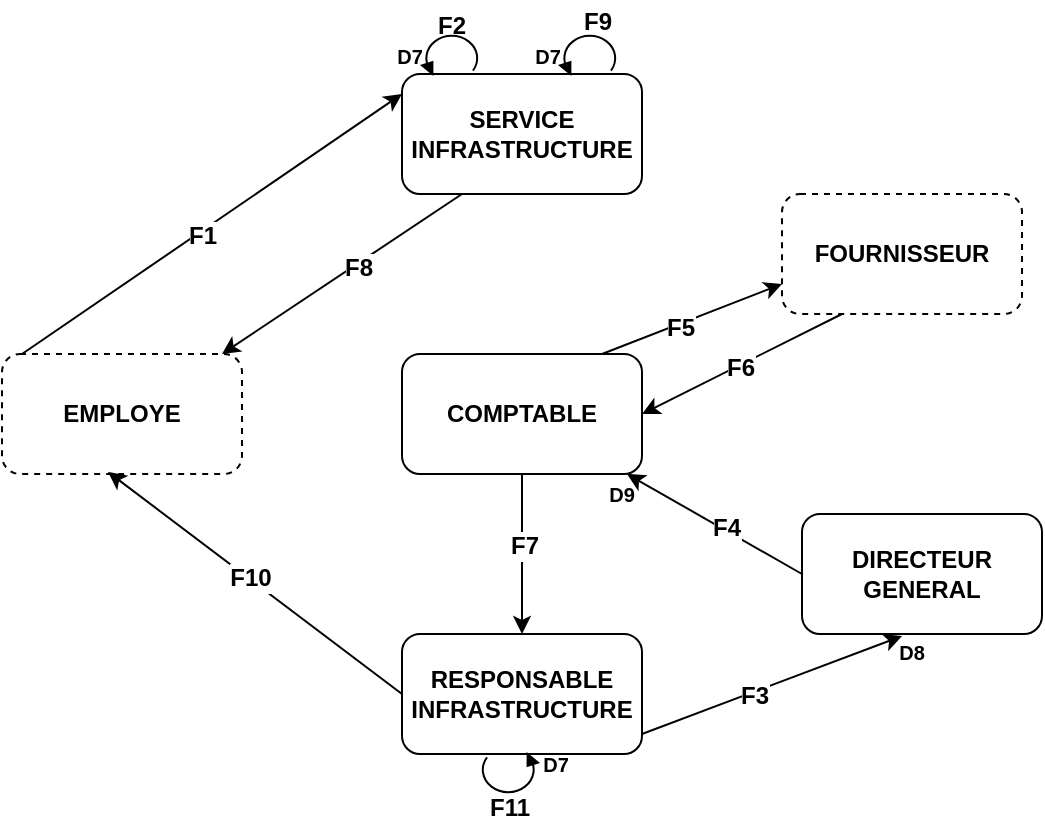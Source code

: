 <mxfile version="22.1.2" type="device">
  <diagram name="Page-1" id="0cYhQWA6TqmRED1GTuYX">
    <mxGraphModel dx="864" dy="516" grid="1" gridSize="10" guides="1" tooltips="1" connect="1" arrows="1" fold="1" page="1" pageScale="1" pageWidth="827" pageHeight="1169" math="0" shadow="0">
      <root>
        <mxCell id="0" />
        <mxCell id="1" parent="0" />
        <mxCell id="Ti3mGvVx99JL0Yj-yRy9-1" value="&lt;b&gt;DIRECTEUR GENERAL&lt;/b&gt;" style="rounded=1;whiteSpace=wrap;html=1;" vertex="1" parent="1">
          <mxGeometry x="520" y="300" width="120" height="60" as="geometry" />
        </mxCell>
        <mxCell id="Ti3mGvVx99JL0Yj-yRy9-2" value="&lt;b&gt;FOURNISSEUR&lt;/b&gt;" style="rounded=1;whiteSpace=wrap;html=1;dashed=1;" vertex="1" parent="1">
          <mxGeometry x="510" y="140" width="120" height="60" as="geometry" />
        </mxCell>
        <mxCell id="Ti3mGvVx99JL0Yj-yRy9-3" value="&lt;b&gt;EMPLOYE&lt;/b&gt;" style="rounded=1;whiteSpace=wrap;html=1;dashed=1;" vertex="1" parent="1">
          <mxGeometry x="120" y="220" width="120" height="60" as="geometry" />
        </mxCell>
        <mxCell id="Ti3mGvVx99JL0Yj-yRy9-5" value="&lt;b&gt;COMPTABLE&lt;/b&gt;" style="rounded=1;whiteSpace=wrap;html=1;" vertex="1" parent="1">
          <mxGeometry x="320" y="220" width="120" height="60" as="geometry" />
        </mxCell>
        <mxCell id="Ti3mGvVx99JL0Yj-yRy9-6" value="&lt;b&gt;SERVICE INFRASTRUCTURE&lt;/b&gt;" style="rounded=1;whiteSpace=wrap;html=1;" vertex="1" parent="1">
          <mxGeometry x="320" y="80" width="120" height="60" as="geometry" />
        </mxCell>
        <mxCell id="Ti3mGvVx99JL0Yj-yRy9-7" value="&lt;b&gt;RESPONSABLE INFRASTRUCTURE&lt;/b&gt;" style="rounded=1;whiteSpace=wrap;html=1;" vertex="1" parent="1">
          <mxGeometry x="320" y="360" width="120" height="60" as="geometry" />
        </mxCell>
        <mxCell id="Ti3mGvVx99JL0Yj-yRy9-10" value="" style="endArrow=classic;html=1;rounded=0;" edge="1" parent="1">
          <mxGeometry width="50" height="50" relative="1" as="geometry">
            <mxPoint x="130" y="220" as="sourcePoint" />
            <mxPoint x="320" y="90" as="targetPoint" />
          </mxGeometry>
        </mxCell>
        <mxCell id="Ti3mGvVx99JL0Yj-yRy9-21" value="&lt;font style=&quot;font-size: 12px;&quot;&gt;&lt;b&gt;F1&lt;/b&gt;&lt;/font&gt;" style="edgeLabel;html=1;align=center;verticalAlign=middle;resizable=0;points=[];" vertex="1" connectable="0" parent="Ti3mGvVx99JL0Yj-yRy9-10">
          <mxGeometry x="-0.072" y="-2" relative="1" as="geometry">
            <mxPoint as="offset" />
          </mxGeometry>
        </mxCell>
        <mxCell id="Ti3mGvVx99JL0Yj-yRy9-11" value="" style="verticalLabelPosition=bottom;shadow=0;dashed=0;align=center;html=1;verticalAlign=top;shape=mxgraph.electrical.rot_mech.verticalLabelPosition=bottom;shadow=0;dashed=0;align=center;fillColor=strokeColor;html=1;verticalAlign=top;strokeWidth=1;shape=mxgraph.electrical.rot_mech.rotation;rotation=-180;" vertex="1" parent="1">
          <mxGeometry x="330" y="60" width="29" height="20" as="geometry" />
        </mxCell>
        <mxCell id="Ti3mGvVx99JL0Yj-yRy9-12" value="" style="endArrow=classic;html=1;rounded=0;entryX=0.417;entryY=1.017;entryDx=0;entryDy=0;entryPerimeter=0;" edge="1" parent="1" target="Ti3mGvVx99JL0Yj-yRy9-1">
          <mxGeometry width="50" height="50" relative="1" as="geometry">
            <mxPoint x="440" y="410" as="sourcePoint" />
            <mxPoint x="490" y="360" as="targetPoint" />
          </mxGeometry>
        </mxCell>
        <mxCell id="Ti3mGvVx99JL0Yj-yRy9-25" value="&lt;b&gt;&lt;font style=&quot;font-size: 12px;&quot;&gt;F3&lt;/font&gt;&lt;/b&gt;" style="edgeLabel;html=1;align=center;verticalAlign=middle;resizable=0;points=[];" vertex="1" connectable="0" parent="Ti3mGvVx99JL0Yj-yRy9-12">
          <mxGeometry x="-0.149" y="-2" relative="1" as="geometry">
            <mxPoint as="offset" />
          </mxGeometry>
        </mxCell>
        <mxCell id="Ti3mGvVx99JL0Yj-yRy9-13" value="" style="endArrow=classic;html=1;rounded=0;exitX=0;exitY=0.5;exitDx=0;exitDy=0;" edge="1" parent="1" source="Ti3mGvVx99JL0Yj-yRy9-1" target="Ti3mGvVx99JL0Yj-yRy9-5">
          <mxGeometry width="50" height="50" relative="1" as="geometry">
            <mxPoint x="520" y="290" as="sourcePoint" />
            <mxPoint x="570" y="240" as="targetPoint" />
          </mxGeometry>
        </mxCell>
        <mxCell id="Ti3mGvVx99JL0Yj-yRy9-27" value="&lt;b&gt;&lt;font style=&quot;font-size: 12px;&quot;&gt;F4&lt;/font&gt;&lt;/b&gt;" style="edgeLabel;html=1;align=center;verticalAlign=middle;resizable=0;points=[];" vertex="1" connectable="0" parent="Ti3mGvVx99JL0Yj-yRy9-13">
          <mxGeometry x="-0.102" y="-1" relative="1" as="geometry">
            <mxPoint as="offset" />
          </mxGeometry>
        </mxCell>
        <mxCell id="Ti3mGvVx99JL0Yj-yRy9-14" value="" style="endArrow=classic;html=1;rounded=0;entryX=0;entryY=0.75;entryDx=0;entryDy=0;" edge="1" parent="1" target="Ti3mGvVx99JL0Yj-yRy9-2">
          <mxGeometry width="50" height="50" relative="1" as="geometry">
            <mxPoint x="420" y="220" as="sourcePoint" />
            <mxPoint x="470" y="170" as="targetPoint" />
          </mxGeometry>
        </mxCell>
        <mxCell id="Ti3mGvVx99JL0Yj-yRy9-29" value="&lt;b&gt;&lt;font style=&quot;font-size: 12px;&quot;&gt;F5&lt;/font&gt;&lt;/b&gt;" style="edgeLabel;html=1;align=center;verticalAlign=middle;resizable=0;points=[];" vertex="1" connectable="0" parent="Ti3mGvVx99JL0Yj-yRy9-14">
          <mxGeometry x="-0.15" y="-2" relative="1" as="geometry">
            <mxPoint as="offset" />
          </mxGeometry>
        </mxCell>
        <mxCell id="Ti3mGvVx99JL0Yj-yRy9-15" value="" style="endArrow=classic;html=1;rounded=0;exitX=0.25;exitY=1;exitDx=0;exitDy=0;" edge="1" parent="1" source="Ti3mGvVx99JL0Yj-yRy9-2">
          <mxGeometry width="50" height="50" relative="1" as="geometry">
            <mxPoint x="520" y="220" as="sourcePoint" />
            <mxPoint x="440" y="250" as="targetPoint" />
          </mxGeometry>
        </mxCell>
        <mxCell id="Ti3mGvVx99JL0Yj-yRy9-30" value="&lt;font style=&quot;font-size: 12px;&quot;&gt;&lt;b&gt;F6&lt;/b&gt;&lt;/font&gt;" style="edgeLabel;html=1;align=center;verticalAlign=middle;resizable=0;points=[];" vertex="1" connectable="0" parent="Ti3mGvVx99JL0Yj-yRy9-15">
          <mxGeometry x="0.024" relative="1" as="geometry">
            <mxPoint y="1" as="offset" />
          </mxGeometry>
        </mxCell>
        <mxCell id="Ti3mGvVx99JL0Yj-yRy9-16" value="" style="endArrow=classic;html=1;rounded=0;exitX=0.5;exitY=1;exitDx=0;exitDy=0;entryX=0.5;entryY=0;entryDx=0;entryDy=0;" edge="1" parent="1" source="Ti3mGvVx99JL0Yj-yRy9-5" target="Ti3mGvVx99JL0Yj-yRy9-7">
          <mxGeometry width="50" height="50" relative="1" as="geometry">
            <mxPoint x="220" y="380" as="sourcePoint" />
            <mxPoint x="270" y="330" as="targetPoint" />
          </mxGeometry>
        </mxCell>
        <mxCell id="Ti3mGvVx99JL0Yj-yRy9-31" value="&lt;b&gt;&lt;font style=&quot;font-size: 12px;&quot;&gt;F7&lt;/font&gt;&lt;/b&gt;" style="edgeLabel;html=1;align=center;verticalAlign=middle;resizable=0;points=[];" vertex="1" connectable="0" parent="Ti3mGvVx99JL0Yj-yRy9-16">
          <mxGeometry x="-0.1" y="1" relative="1" as="geometry">
            <mxPoint as="offset" />
          </mxGeometry>
        </mxCell>
        <mxCell id="Ti3mGvVx99JL0Yj-yRy9-17" value="" style="endArrow=classic;html=1;rounded=0;exitX=0.25;exitY=1;exitDx=0;exitDy=0;" edge="1" parent="1" source="Ti3mGvVx99JL0Yj-yRy9-6">
          <mxGeometry width="50" height="50" relative="1" as="geometry">
            <mxPoint x="240" y="210" as="sourcePoint" />
            <mxPoint x="230" y="220" as="targetPoint" />
          </mxGeometry>
        </mxCell>
        <mxCell id="Ti3mGvVx99JL0Yj-yRy9-32" value="&lt;font style=&quot;font-size: 12px;&quot;&gt;&lt;b&gt;F8&lt;/b&gt;&lt;/font&gt;" style="edgeLabel;html=1;align=center;verticalAlign=middle;resizable=0;points=[];" vertex="1" connectable="0" parent="Ti3mGvVx99JL0Yj-yRy9-17">
          <mxGeometry x="-0.104" y="1" relative="1" as="geometry">
            <mxPoint x="1" as="offset" />
          </mxGeometry>
        </mxCell>
        <mxCell id="Ti3mGvVx99JL0Yj-yRy9-18" value="" style="verticalLabelPosition=bottom;shadow=0;dashed=0;align=center;html=1;verticalAlign=top;shape=mxgraph.electrical.rot_mech.verticalLabelPosition=bottom;shadow=0;dashed=0;align=center;fillColor=strokeColor;html=1;verticalAlign=top;strokeWidth=1;shape=mxgraph.electrical.rot_mech.rotation;rotation=-180;" vertex="1" parent="1">
          <mxGeometry x="399" y="60" width="29" height="20" as="geometry" />
        </mxCell>
        <mxCell id="Ti3mGvVx99JL0Yj-yRy9-19" value="" style="endArrow=classic;html=1;rounded=0;exitX=0;exitY=0.5;exitDx=0;exitDy=0;entryX=0.442;entryY=0.983;entryDx=0;entryDy=0;entryPerimeter=0;" edge="1" parent="1" source="Ti3mGvVx99JL0Yj-yRy9-7" target="Ti3mGvVx99JL0Yj-yRy9-3">
          <mxGeometry width="50" height="50" relative="1" as="geometry">
            <mxPoint x="160" y="380" as="sourcePoint" />
            <mxPoint x="210" y="330" as="targetPoint" />
          </mxGeometry>
        </mxCell>
        <mxCell id="Ti3mGvVx99JL0Yj-yRy9-36" value="&lt;font style=&quot;font-size: 12px;&quot;&gt;&lt;b&gt;F10&lt;/b&gt;&lt;/font&gt;" style="edgeLabel;html=1;align=center;verticalAlign=middle;resizable=0;points=[];" vertex="1" connectable="0" parent="Ti3mGvVx99JL0Yj-yRy9-19">
          <mxGeometry x="0.045" y="-1" relative="1" as="geometry">
            <mxPoint as="offset" />
          </mxGeometry>
        </mxCell>
        <mxCell id="Ti3mGvVx99JL0Yj-yRy9-20" value="" style="verticalLabelPosition=bottom;shadow=0;dashed=0;align=center;html=1;verticalAlign=top;shape=mxgraph.electrical.rot_mech.verticalLabelPosition=bottom;shadow=0;dashed=0;align=center;fillColor=strokeColor;html=1;verticalAlign=top;strokeWidth=1;shape=mxgraph.electrical.rot_mech.rotation;rotation=0;" vertex="1" parent="1">
          <mxGeometry x="359" y="420" width="29" height="20" as="geometry" />
        </mxCell>
        <mxCell id="Ti3mGvVx99JL0Yj-yRy9-22" value="&lt;b&gt;F2&lt;/b&gt;" style="text;html=1;strokeColor=none;fillColor=none;align=center;verticalAlign=middle;whiteSpace=wrap;rounded=0;" vertex="1" parent="1">
          <mxGeometry x="334.5" y="46" width="20" height="20" as="geometry" />
        </mxCell>
        <mxCell id="Ti3mGvVx99JL0Yj-yRy9-24" value="&lt;font style=&quot;font-size: 10px;&quot;&gt;&lt;b&gt;D7&lt;/b&gt;&lt;/font&gt;" style="text;html=1;strokeColor=none;fillColor=none;align=center;verticalAlign=middle;whiteSpace=wrap;rounded=0;" vertex="1" parent="1">
          <mxGeometry x="313.5" y="63.5" width="20" height="15" as="geometry" />
        </mxCell>
        <mxCell id="Ti3mGvVx99JL0Yj-yRy9-26" value="&lt;font style=&quot;font-size: 10px;&quot;&gt;&lt;b&gt;D8&lt;/b&gt;&lt;/font&gt;" style="text;html=1;strokeColor=none;fillColor=none;align=center;verticalAlign=middle;whiteSpace=wrap;rounded=0;" vertex="1" parent="1">
          <mxGeometry x="565" y="359" width="20" height="20" as="geometry" />
        </mxCell>
        <mxCell id="Ti3mGvVx99JL0Yj-yRy9-28" value="&lt;font style=&quot;font-size: 10px;&quot;&gt;&lt;b&gt;D9&lt;/b&gt;&lt;/font&gt;" style="text;html=1;strokeColor=none;fillColor=none;align=center;verticalAlign=middle;whiteSpace=wrap;rounded=0;" vertex="1" parent="1">
          <mxGeometry x="420" y="280" width="20" height="20" as="geometry" />
        </mxCell>
        <mxCell id="Ti3mGvVx99JL0Yj-yRy9-33" value="&lt;b&gt;F9&lt;/b&gt;" style="text;html=1;strokeColor=none;fillColor=none;align=center;verticalAlign=middle;whiteSpace=wrap;rounded=0;" vertex="1" parent="1">
          <mxGeometry x="408" y="43.5" width="20" height="20" as="geometry" />
        </mxCell>
        <mxCell id="Ti3mGvVx99JL0Yj-yRy9-34" value="&lt;font style=&quot;font-size: 10px;&quot;&gt;&lt;b&gt;D7&lt;br&gt;&lt;/b&gt;&lt;/font&gt;" style="text;html=1;strokeColor=none;fillColor=none;align=center;verticalAlign=middle;whiteSpace=wrap;rounded=0;" vertex="1" parent="1">
          <mxGeometry x="378" y="61" width="30" height="20" as="geometry" />
        </mxCell>
        <mxCell id="Ti3mGvVx99JL0Yj-yRy9-37" value="&lt;b&gt;F11&lt;/b&gt;" style="text;html=1;strokeColor=none;fillColor=none;align=center;verticalAlign=middle;whiteSpace=wrap;rounded=0;" vertex="1" parent="1">
          <mxGeometry x="363.5" y="435" width="20" height="24" as="geometry" />
        </mxCell>
        <mxCell id="Ti3mGvVx99JL0Yj-yRy9-38" value="&lt;font style=&quot;font-size: 10px;&quot;&gt;&lt;b&gt;D7&lt;/b&gt;&lt;/font&gt;" style="text;html=1;strokeColor=none;fillColor=none;align=center;verticalAlign=middle;whiteSpace=wrap;rounded=0;" vertex="1" parent="1">
          <mxGeometry x="387" y="415" width="20" height="20" as="geometry" />
        </mxCell>
      </root>
    </mxGraphModel>
  </diagram>
</mxfile>
